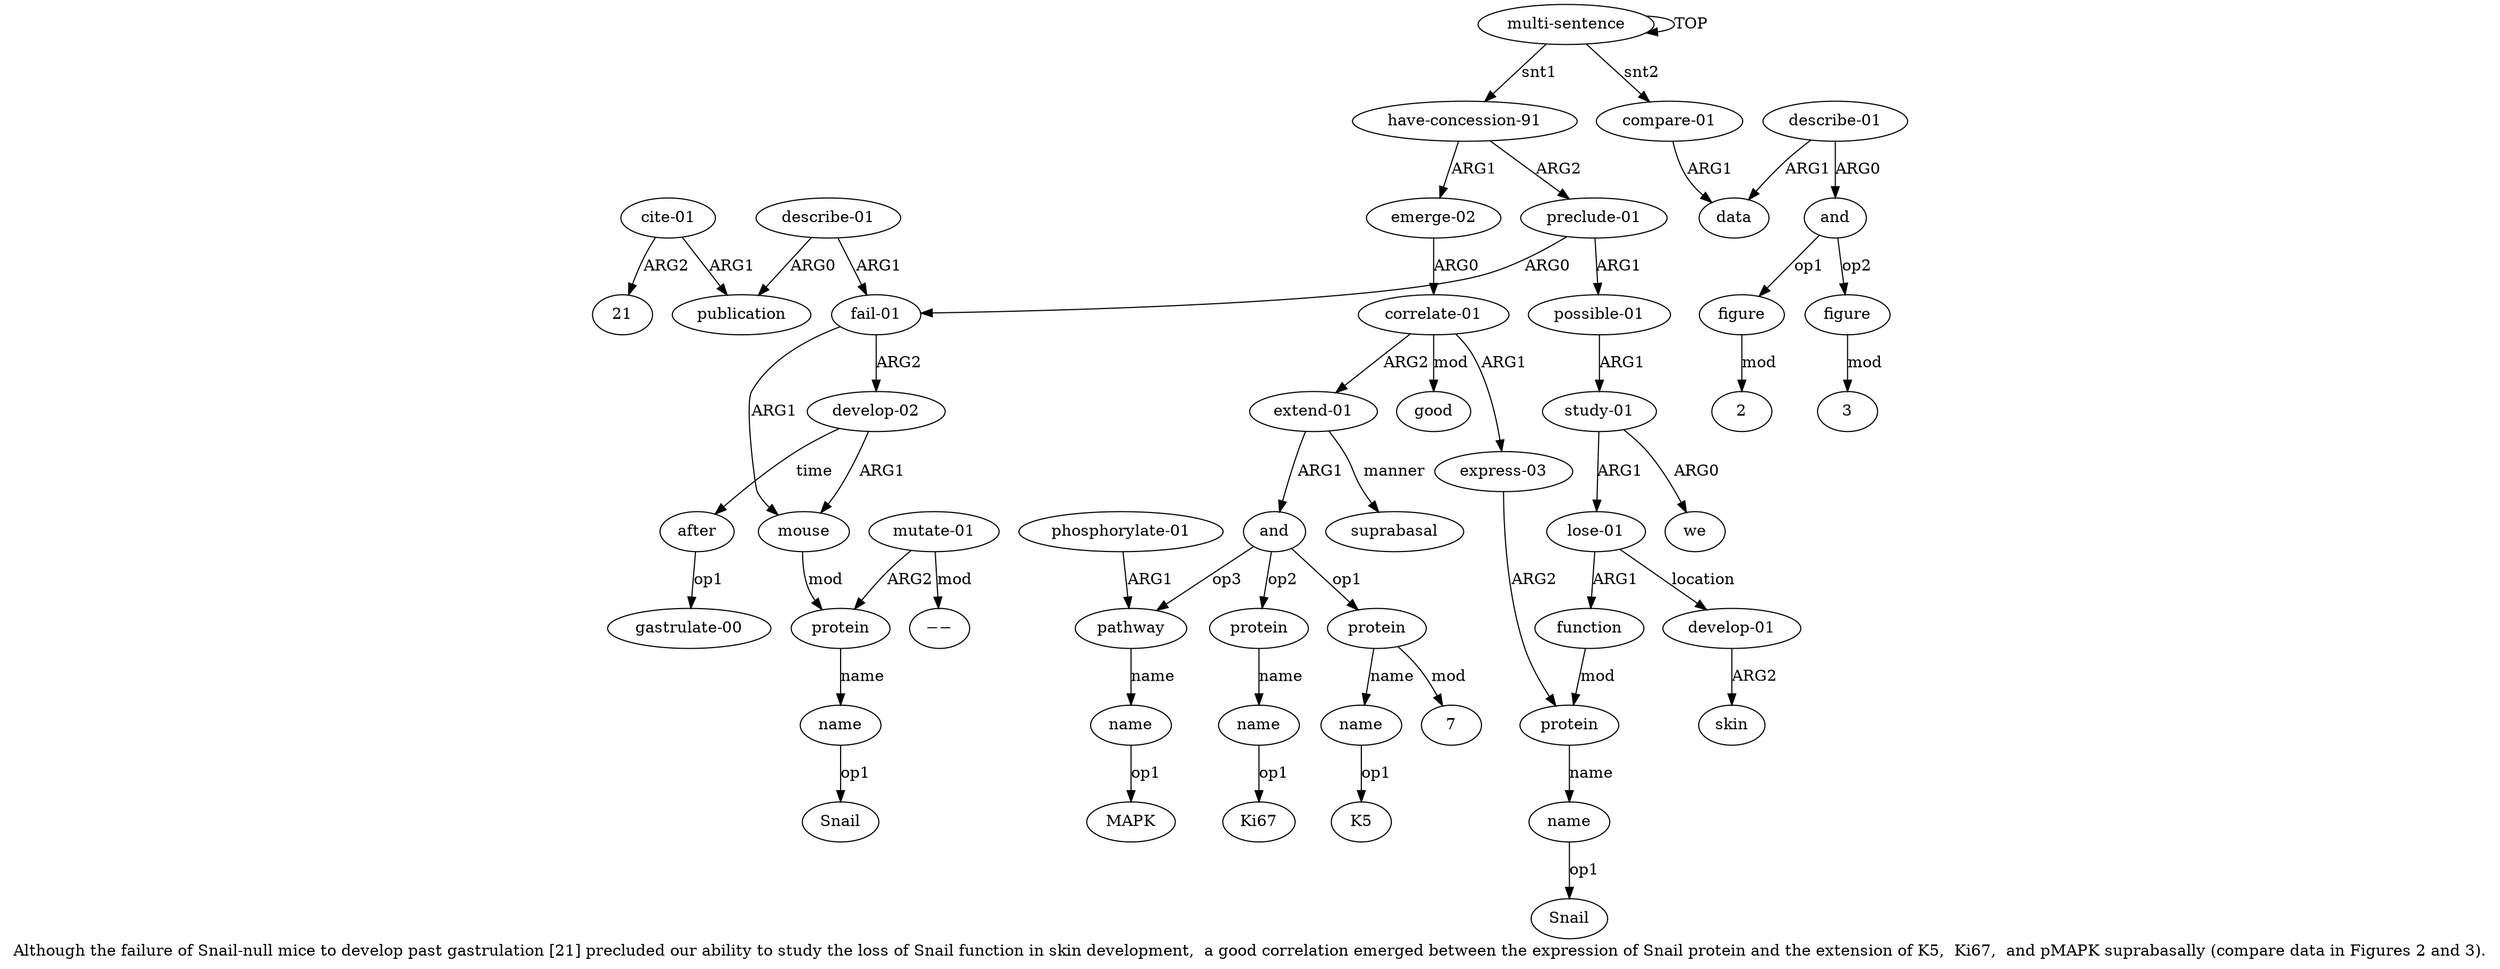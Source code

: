 digraph  {
	graph [label="Although the failure of Snail-null mice to develop past gastrulation [21] precluded our ability to study the loss of Snail function \
in skin development,  a good correlation emerged between the expression of Snail protein and the extension of K5,  Ki67,  and pMAPK \
suprabasally (compare data in Figures 2 and 3)."];
	node [label="\N"];
	a20	 [color=black,
		gold_ind=20,
		gold_label=mouse,
		label=mouse,
		test_ind=20,
		test_label=mouse];
	a21	 [color=black,
		gold_ind=21,
		gold_label=protein,
		label=protein,
		test_ind=21,
		test_label=protein];
	a20 -> a21 [key=0,
	color=black,
	gold_label=mod,
	label=mod,
	test_label=mod];
a22 [color=black,
	gold_ind=22,
	gold_label=name,
	label=name,
	test_ind=22,
	test_label=name];
a21 -> a22 [key=0,
color=black,
gold_label=name,
label=name,
test_label=name];
"a22 Snail" [color=black,
gold_ind=-1,
gold_label=Snail,
label=Snail,
test_ind=-1,
test_label=Snail];
a22 -> "a22 Snail" [key=0,
color=black,
gold_label=op1,
label=op1,
test_label=op1];
a23 [color=black,
gold_ind=23,
gold_label="mutate-01",
label="mutate-01",
test_ind=23,
test_label="mutate-01"];
a23 -> a21 [key=0,
color=black,
gold_label=ARG2,
label=ARG2,
test_label=ARG2];
"a23 −−" [color=black,
gold_ind=-1,
gold_label=−−,
label=−−,
test_ind=-1,
test_label=−−];
a23 -> "a23 −−" [key=0,
color=black,
gold_label=mod,
label=mod,
test_label=mod];
a24 [color=black,
gold_ind=24,
gold_label="develop-02",
label="develop-02",
test_ind=24,
test_label="develop-02"];
a24 -> a20 [key=0,
color=black,
gold_label=ARG1,
label=ARG1,
test_label=ARG1];
a25 [color=black,
gold_ind=25,
gold_label=after,
label=after,
test_ind=25,
test_label=after];
a24 -> a25 [key=0,
color=black,
gold_label=time,
label=time,
test_label=time];
a26 [color=black,
gold_ind=26,
gold_label="gastrulate-00",
label="gastrulate-00",
test_ind=26,
test_label="gastrulate-00"];
a25 -> a26 [key=0,
color=black,
gold_label=op1,
label=op1,
test_label=op1];
a27 [color=black,
gold_ind=27,
gold_label="describe-01",
label="describe-01",
test_ind=27,
test_label="describe-01"];
a28 [color=black,
gold_ind=28,
gold_label=publication,
label=publication,
test_ind=28,
test_label=publication];
a27 -> a28 [key=0,
color=black,
gold_label=ARG0,
label=ARG0,
test_label=ARG0];
a19 [color=black,
gold_ind=19,
gold_label="fail-01",
label="fail-01",
test_ind=19,
test_label="fail-01"];
a27 -> a19 [key=0,
color=black,
gold_label=ARG1,
label=ARG1,
test_label=ARG1];
a29 [color=black,
gold_ind=29,
gold_label="cite-01",
label="cite-01",
test_ind=29,
test_label="cite-01"];
a29 -> a28 [key=0,
color=black,
gold_label=ARG1,
label=ARG1,
test_label=ARG1];
"a29 21" [color=black,
gold_ind=-1,
gold_label=21,
label=21,
test_ind=-1,
test_label=21];
a29 -> "a29 21" [key=0,
color=black,
gold_label=ARG2,
label=ARG2,
test_label=ARG2];
"a41 2" [color=black,
gold_ind=-1,
gold_label=2,
label=2,
test_ind=-1,
test_label=2];
a31 [color=black,
gold_ind=31,
gold_label="study-01",
label="study-01",
test_ind=31,
test_label="study-01"];
a33 [color=black,
gold_ind=33,
gold_label="lose-01",
label="lose-01",
test_ind=33,
test_label="lose-01"];
a31 -> a33 [key=0,
color=black,
gold_label=ARG1,
label=ARG1,
test_label=ARG1];
a32 [color=black,
gold_ind=32,
gold_label=we,
label=we,
test_ind=32,
test_label=we];
a31 -> a32 [key=0,
color=black,
gold_label=ARG0,
label=ARG0,
test_label=ARG0];
"a12 Ki67" [color=black,
gold_ind=-1,
gold_label=Ki67,
label=Ki67,
test_ind=-1,
test_label=Ki67];
a30 [color=black,
gold_ind=30,
gold_label="possible-01",
label="possible-01",
test_ind=30,
test_label="possible-01"];
a30 -> a31 [key=0,
color=black,
gold_label=ARG1,
label=ARG1,
test_label=ARG1];
a37 [color=black,
gold_ind=37,
gold_label="compare-01",
label="compare-01",
test_ind=37,
test_label="compare-01"];
a38 [color=black,
gold_ind=38,
gold_label=data,
label=data,
test_ind=38,
test_label=data];
a37 -> a38 [key=0,
color=black,
gold_label=ARG1,
label=ARG1,
test_label=ARG1];
a36 [color=black,
gold_ind=36,
gold_label=skin,
label=skin,
test_ind=36,
test_label=skin];
a35 [color=black,
gold_ind=35,
gold_label="develop-01",
label="develop-01",
test_ind=35,
test_label="develop-01"];
a33 -> a35 [key=0,
color=black,
gold_label=location,
label=location,
test_label=location];
a34 [color=black,
gold_ind=34,
gold_label=function,
label=function,
test_ind=34,
test_label=function];
a33 -> a34 [key=0,
color=black,
gold_label=ARG1,
label=ARG1,
test_label=ARG1];
"a10 K5" [color=black,
gold_ind=-1,
gold_label=K5,
label=K5,
test_ind=-1,
test_label=K5];
a35 -> a36 [key=0,
color=black,
gold_label=ARG2,
label=ARG2,
test_label=ARG2];
a5 [color=black,
gold_ind=5,
gold_label=protein,
label=protein,
test_ind=5,
test_label=protein];
a34 -> a5 [key=0,
color=black,
gold_label=mod,
label=mod,
test_label=mod];
"a6 Snail" [color=black,
gold_ind=-1,
gold_label=Snail,
label=Snail,
test_ind=-1,
test_label=Snail];
"a14 MAPK" [color=black,
gold_ind=-1,
gold_label=MAPK,
label=MAPK,
test_ind=-1,
test_label=MAPK];
"a9 7" [color=black,
gold_ind=-1,
gold_label=7,
label=7,
test_ind=-1,
test_label=7];
a15 [color=black,
gold_ind=15,
gold_label="phosphorylate-01",
label="phosphorylate-01",
test_ind=15,
test_label="phosphorylate-01"];
a13 [color=black,
gold_ind=13,
gold_label=pathway,
label=pathway,
test_ind=13,
test_label=pathway];
a15 -> a13 [key=0,
color=black,
gold_label=ARG1,
label=ARG1,
test_label=ARG1];
a14 [color=black,
gold_ind=14,
gold_label=name,
label=name,
test_ind=14,
test_label=name];
a14 -> "a14 MAPK" [key=0,
color=black,
gold_label=op1,
label=op1,
test_label=op1];
a17 [color=black,
gold_ind=17,
gold_label=good,
label=good,
test_ind=17,
test_label=good];
a16 [color=black,
gold_ind=16,
gold_label=suprabasal,
label=suprabasal,
test_ind=16,
test_label=suprabasal];
a11 [color=black,
gold_ind=11,
gold_label=protein,
label=protein,
test_ind=11,
test_label=protein];
a12 [color=black,
gold_ind=12,
gold_label=name,
label=name,
test_ind=12,
test_label=name];
a11 -> a12 [key=0,
color=black,
gold_label=name,
label=name,
test_label=name];
a10 [color=black,
gold_ind=10,
gold_label=name,
label=name,
test_ind=10,
test_label=name];
a10 -> "a10 K5" [key=0,
color=black,
gold_label=op1,
label=op1,
test_label=op1];
a13 -> a14 [key=0,
color=black,
gold_label=name,
label=name,
test_label=name];
a12 -> "a12 Ki67" [key=0,
color=black,
gold_label=op1,
label=op1,
test_label=op1];
a39 [color=black,
gold_ind=39,
gold_label="describe-01",
label="describe-01",
test_ind=39,
test_label="describe-01"];
a39 -> a38 [key=0,
color=black,
gold_label=ARG1,
label=ARG1,
test_label=ARG1];
a40 [color=black,
gold_ind=40,
gold_label=and,
label=and,
test_ind=40,
test_label=and];
a39 -> a40 [key=0,
color=black,
gold_label=ARG0,
label=ARG0,
test_label=ARG0];
a19 -> a20 [key=0,
color=black,
gold_label=ARG1,
label=ARG1,
test_label=ARG1];
a19 -> a24 [key=0,
color=black,
gold_label=ARG2,
label=ARG2,
test_label=ARG2];
a18 [color=black,
gold_ind=18,
gold_label="preclude-01",
label="preclude-01",
test_ind=18,
test_label="preclude-01"];
a18 -> a30 [key=0,
color=black,
gold_label=ARG1,
label=ARG1,
test_label=ARG1];
a18 -> a19 [key=0,
color=black,
gold_label=ARG0,
label=ARG0,
test_label=ARG0];
a1 [color=black,
gold_ind=1,
gold_label="have-concession-91",
label="have-concession-91",
test_ind=1,
test_label="have-concession-91"];
a1 -> a18 [key=0,
color=black,
gold_label=ARG2,
label=ARG2,
test_label=ARG2];
a2 [color=black,
gold_ind=2,
gold_label="emerge-02",
label="emerge-02",
test_ind=2,
test_label="emerge-02"];
a1 -> a2 [key=0,
color=black,
gold_label=ARG1,
label=ARG1,
test_label=ARG1];
a0 [color=black,
gold_ind=0,
gold_label="multi-sentence",
label="multi-sentence",
test_ind=0,
test_label="multi-sentence"];
a0 -> a37 [key=0,
color=black,
gold_label=snt2,
label=snt2,
test_label=snt2];
a0 -> a1 [key=0,
color=black,
gold_label=snt1,
label=snt1,
test_label=snt1];
a0 -> a0 [key=0,
color=black,
gold_label=TOP,
label=TOP,
test_label=TOP];
a3 [color=black,
gold_ind=3,
gold_label="correlate-01",
label="correlate-01",
test_ind=3,
test_label="correlate-01"];
a3 -> a17 [key=0,
color=black,
gold_label=mod,
label=mod,
test_label=mod];
a4 [color=black,
gold_ind=4,
gold_label="express-03",
label="express-03",
test_ind=4,
test_label="express-03"];
a3 -> a4 [key=0,
color=black,
gold_label=ARG1,
label=ARG1,
test_label=ARG1];
a7 [color=black,
gold_ind=7,
gold_label="extend-01",
label="extend-01",
test_ind=7,
test_label="extend-01"];
a3 -> a7 [key=0,
color=black,
gold_label=ARG2,
label=ARG2,
test_label=ARG2];
a2 -> a3 [key=0,
color=black,
gold_label=ARG0,
label=ARG0,
test_label=ARG0];
a6 [color=black,
gold_ind=6,
gold_label=name,
label=name,
test_ind=6,
test_label=name];
a5 -> a6 [key=0,
color=black,
gold_label=name,
label=name,
test_label=name];
a4 -> a5 [key=0,
color=black,
gold_label=ARG2,
label=ARG2,
test_label=ARG2];
a7 -> a16 [key=0,
color=black,
gold_label=manner,
label=manner,
test_label=manner];
a8 [color=black,
gold_ind=8,
gold_label=and,
label=and,
test_ind=8,
test_label=and];
a7 -> a8 [key=0,
color=black,
gold_label=ARG1,
label=ARG1,
test_label=ARG1];
a6 -> "a6 Snail" [key=0,
color=black,
gold_label=op1,
label=op1,
test_label=op1];
a9 [color=black,
gold_ind=9,
gold_label=protein,
label=protein,
test_ind=9,
test_label=protein];
a9 -> "a9 7" [key=0,
color=black,
gold_label=mod,
label=mod,
test_label=mod];
a9 -> a10 [key=0,
color=black,
gold_label=name,
label=name,
test_label=name];
a8 -> a11 [key=0,
color=black,
gold_label=op2,
label=op2,
test_label=op2];
a8 -> a13 [key=0,
color=black,
gold_label=op3,
label=op3,
test_label=op3];
a8 -> a9 [key=0,
color=black,
gold_label=op1,
label=op1,
test_label=op1];
a42 [color=black,
gold_ind=42,
gold_label=figure,
label=figure,
test_ind=42,
test_label=figure];
"a42 3" [color=black,
gold_ind=-1,
gold_label=3,
label=3,
test_ind=-1,
test_label=3];
a42 -> "a42 3" [key=0,
color=black,
gold_label=mod,
label=mod,
test_label=mod];
a40 -> a42 [key=0,
color=black,
gold_label=op2,
label=op2,
test_label=op2];
a41 [color=black,
gold_ind=41,
gold_label=figure,
label=figure,
test_ind=41,
test_label=figure];
a40 -> a41 [key=0,
color=black,
gold_label=op1,
label=op1,
test_label=op1];
a41 -> "a41 2" [key=0,
color=black,
gold_label=mod,
label=mod,
test_label=mod];
}
